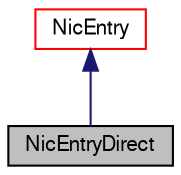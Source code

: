 digraph G
{
  edge [fontname="FreeSans",fontsize="10",labelfontname="FreeSans",labelfontsize="10"];
  node [fontname="FreeSans",fontsize="10",shape=record];
  Node1 [label="NicEntryDirect",height=0.2,width=0.4,color="black", fillcolor="grey75", style="filled" fontcolor="black"];
  Node2 -> Node1 [dir=back,color="midnightblue",fontsize="10",style="solid",fontname="FreeSans"];
  Node2 [label="NicEntry",height=0.2,width=0.4,color="red", fillcolor="white", style="filled",URL="$a00144.html",tooltip="NicEntry is used by ConnectionManager to store the necessary information for each..."];
}
